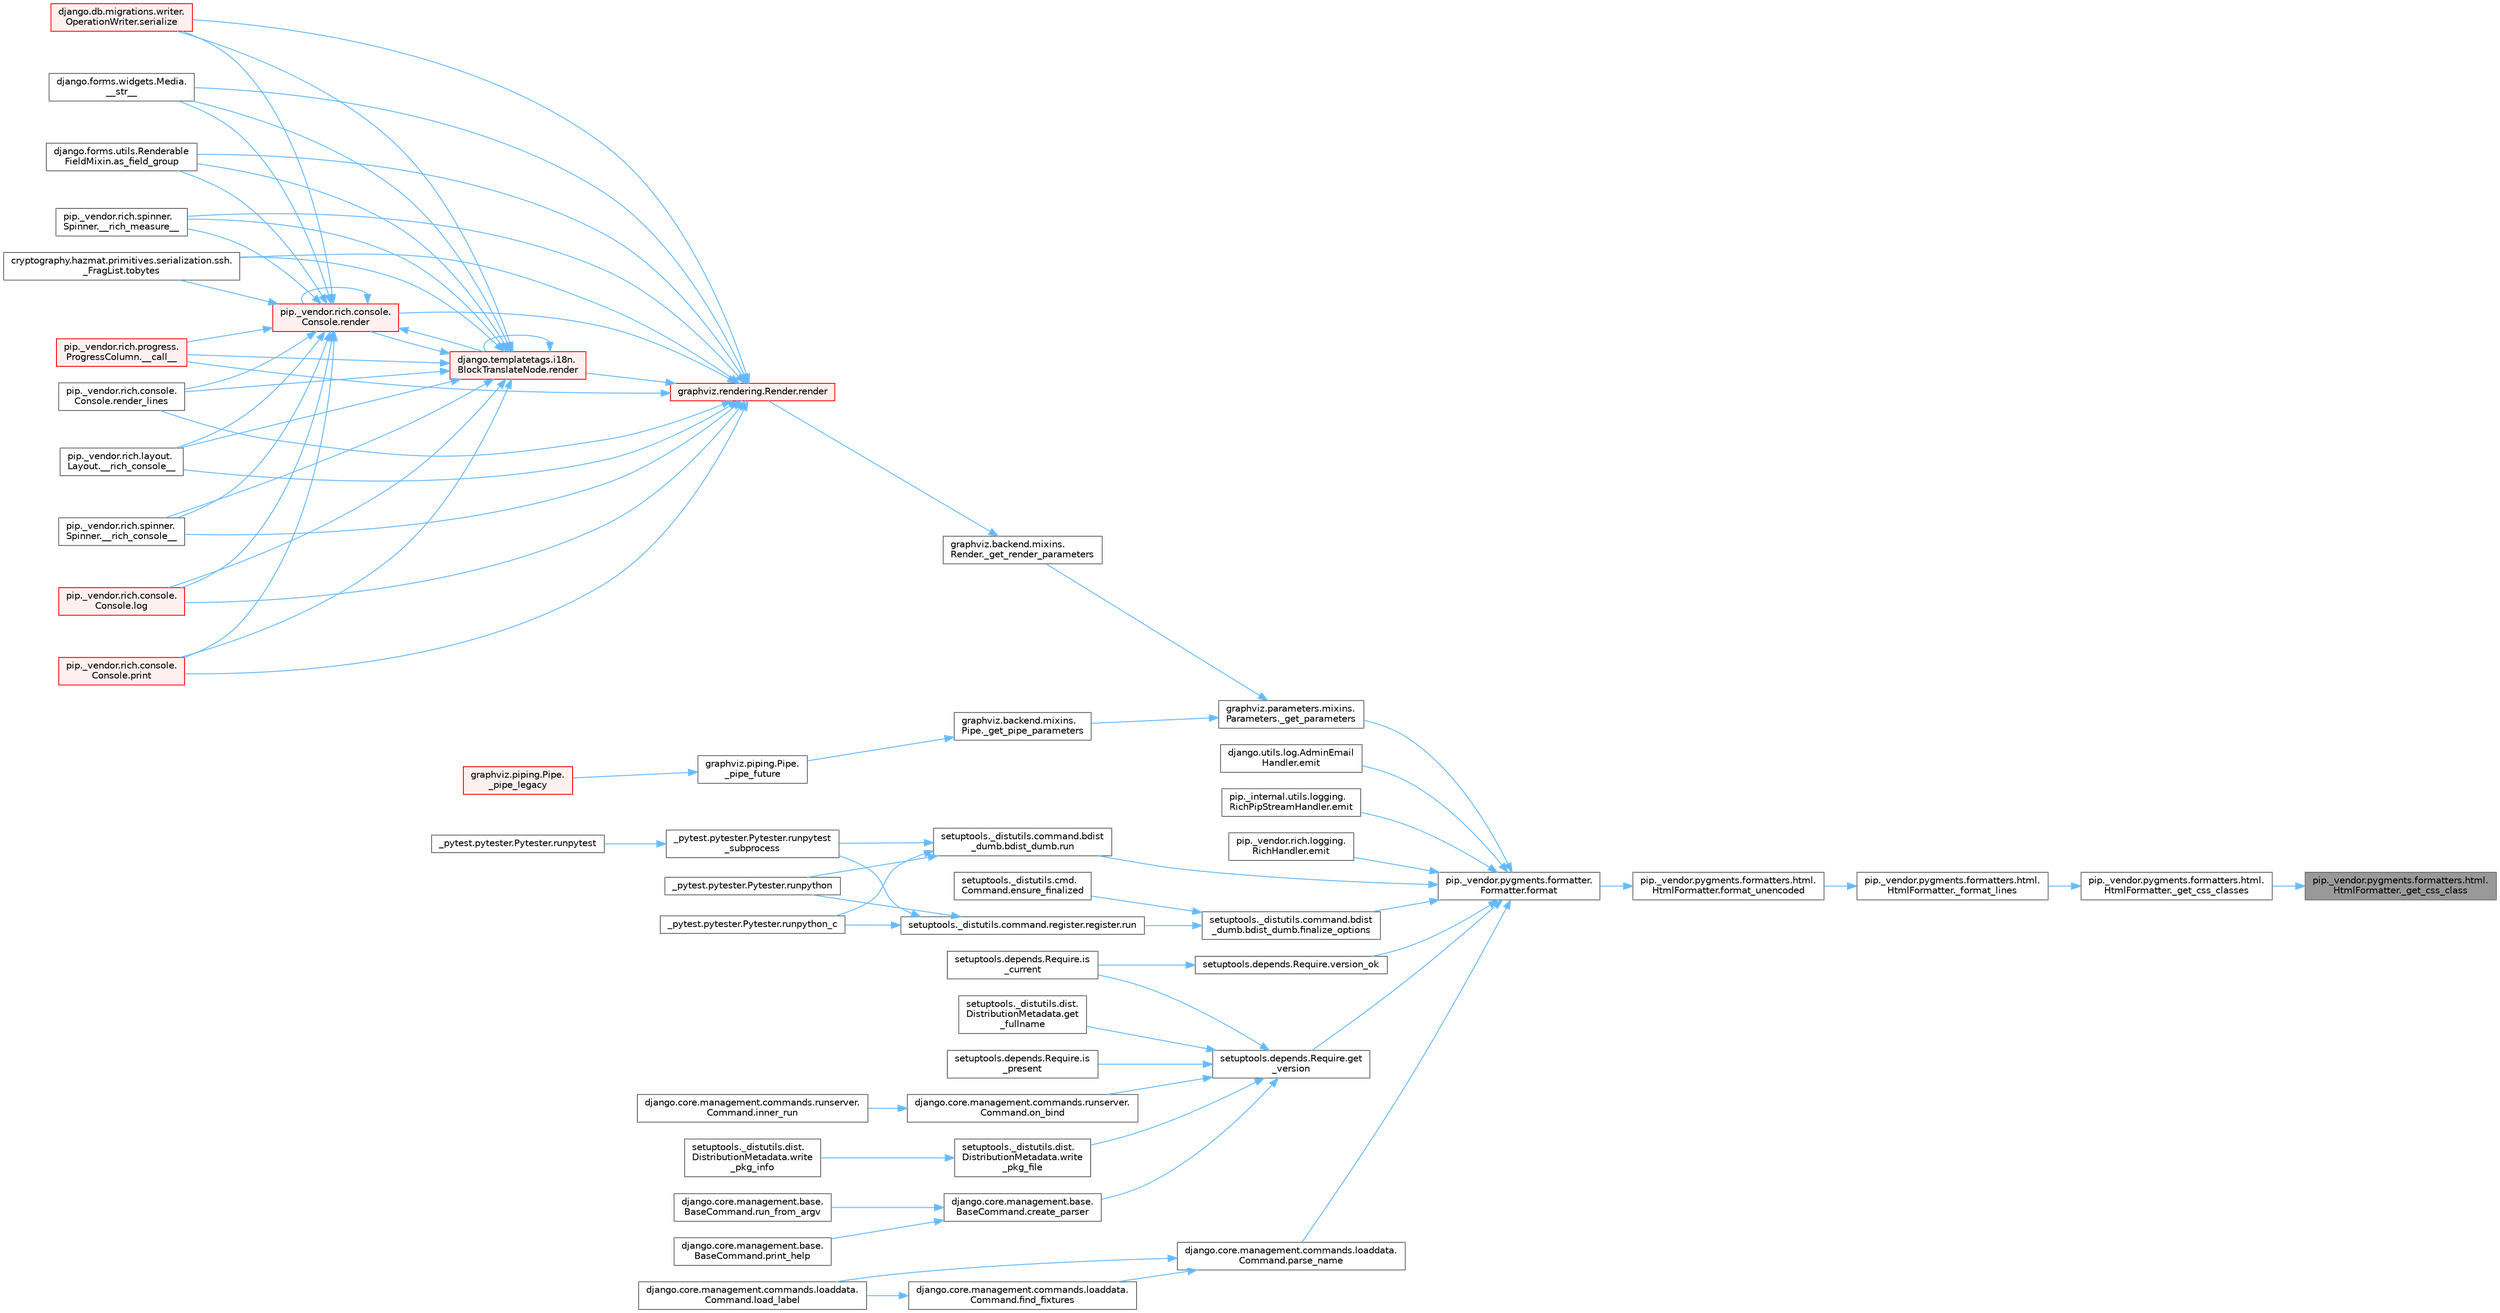 digraph "pip._vendor.pygments.formatters.html.HtmlFormatter._get_css_class"
{
 // LATEX_PDF_SIZE
  bgcolor="transparent";
  edge [fontname=Helvetica,fontsize=10,labelfontname=Helvetica,labelfontsize=10];
  node [fontname=Helvetica,fontsize=10,shape=box,height=0.2,width=0.4];
  rankdir="RL";
  Node1 [id="Node000001",label="pip._vendor.pygments.formatters.html.\lHtmlFormatter._get_css_class",height=0.2,width=0.4,color="gray40", fillcolor="grey60", style="filled", fontcolor="black",tooltip=" "];
  Node1 -> Node2 [id="edge1_Node000001_Node000002",dir="back",color="steelblue1",style="solid",tooltip=" "];
  Node2 [id="Node000002",label="pip._vendor.pygments.formatters.html.\lHtmlFormatter._get_css_classes",height=0.2,width=0.4,color="grey40", fillcolor="white", style="filled",URL="$classpip_1_1__vendor_1_1pygments_1_1formatters_1_1html_1_1_html_formatter.html#ae5f967ce90203b61709cb2afac29d523",tooltip=" "];
  Node2 -> Node3 [id="edge2_Node000002_Node000003",dir="back",color="steelblue1",style="solid",tooltip=" "];
  Node3 [id="Node000003",label="pip._vendor.pygments.formatters.html.\lHtmlFormatter._format_lines",height=0.2,width=0.4,color="grey40", fillcolor="white", style="filled",URL="$classpip_1_1__vendor_1_1pygments_1_1formatters_1_1html_1_1_html_formatter.html#a61fb8d7721f3c800343feb830db36829",tooltip=" "];
  Node3 -> Node4 [id="edge3_Node000003_Node000004",dir="back",color="steelblue1",style="solid",tooltip=" "];
  Node4 [id="Node000004",label="pip._vendor.pygments.formatters.html.\lHtmlFormatter.format_unencoded",height=0.2,width=0.4,color="grey40", fillcolor="white", style="filled",URL="$classpip_1_1__vendor_1_1pygments_1_1formatters_1_1html_1_1_html_formatter.html#a296a51115f9ec5f6663333a86e0df5b0",tooltip=" "];
  Node4 -> Node5 [id="edge4_Node000004_Node000005",dir="back",color="steelblue1",style="solid",tooltip=" "];
  Node5 [id="Node000005",label="pip._vendor.pygments.formatter.\lFormatter.format",height=0.2,width=0.4,color="grey40", fillcolor="white", style="filled",URL="$classpip_1_1__vendor_1_1pygments_1_1formatter_1_1_formatter.html#a11054ddaa650b704c79f1ea0500b1e1e",tooltip=" "];
  Node5 -> Node6 [id="edge5_Node000005_Node000006",dir="back",color="steelblue1",style="solid",tooltip=" "];
  Node6 [id="Node000006",label="graphviz.parameters.mixins.\lParameters._get_parameters",height=0.2,width=0.4,color="grey40", fillcolor="white", style="filled",URL="$classgraphviz_1_1parameters_1_1mixins_1_1_parameters.html#afbdb3248258e4e956d5a7a5f70e60b27",tooltip=" "];
  Node6 -> Node7 [id="edge6_Node000006_Node000007",dir="back",color="steelblue1",style="solid",tooltip=" "];
  Node7 [id="Node000007",label="graphviz.backend.mixins.\lPipe._get_pipe_parameters",height=0.2,width=0.4,color="grey40", fillcolor="white", style="filled",URL="$classgraphviz_1_1backend_1_1mixins_1_1_pipe.html#a71c9b0c3410eae1975141f6c7774a1a0",tooltip=" "];
  Node7 -> Node8 [id="edge7_Node000007_Node000008",dir="back",color="steelblue1",style="solid",tooltip=" "];
  Node8 [id="Node000008",label="graphviz.piping.Pipe.\l_pipe_future",height=0.2,width=0.4,color="grey40", fillcolor="white", style="filled",URL="$classgraphviz_1_1piping_1_1_pipe.html#af8e945601764f6c1340dc13ff7606aab",tooltip=" "];
  Node8 -> Node9 [id="edge8_Node000008_Node000009",dir="back",color="steelblue1",style="solid",tooltip=" "];
  Node9 [id="Node000009",label="graphviz.piping.Pipe.\l_pipe_legacy",height=0.2,width=0.4,color="red", fillcolor="#FFF0F0", style="filled",URL="$classgraphviz_1_1piping_1_1_pipe.html#a6632f0bdcb84b91daead31b26b79b528",tooltip=" "];
  Node6 -> Node14 [id="edge9_Node000006_Node000014",dir="back",color="steelblue1",style="solid",tooltip=" "];
  Node14 [id="Node000014",label="graphviz.backend.mixins.\lRender._get_render_parameters",height=0.2,width=0.4,color="grey40", fillcolor="white", style="filled",URL="$classgraphviz_1_1backend_1_1mixins_1_1_render.html#aedbcb99d10d2133f71d5f6671cbe257b",tooltip=" "];
  Node14 -> Node15 [id="edge10_Node000014_Node000015",dir="back",color="steelblue1",style="solid",tooltip=" "];
  Node15 [id="Node000015",label="graphviz.rendering.Render.render",height=0.2,width=0.4,color="red", fillcolor="#FFF0F0", style="filled",URL="$classgraphviz_1_1rendering_1_1_render.html#a0249d6538d64a6b59b1bed64d4636456",tooltip=" "];
  Node15 -> Node16 [id="edge11_Node000015_Node000016",dir="back",color="steelblue1",style="solid",tooltip=" "];
  Node16 [id="Node000016",label="pip._vendor.rich.progress.\lProgressColumn.__call__",height=0.2,width=0.4,color="red", fillcolor="#FFF0F0", style="filled",URL="$classpip_1_1__vendor_1_1rich_1_1progress_1_1_progress_column.html#ae0c399be74222f949edb0fa5324cf6ea",tooltip=" "];
  Node15 -> Node19 [id="edge12_Node000015_Node000019",dir="back",color="steelblue1",style="solid",tooltip=" "];
  Node19 [id="Node000019",label="pip._vendor.rich.layout.\lLayout.__rich_console__",height=0.2,width=0.4,color="grey40", fillcolor="white", style="filled",URL="$classpip_1_1__vendor_1_1rich_1_1layout_1_1_layout.html#ac39cb3d17d2b0324ee1b0dada41a3ebd",tooltip=" "];
  Node15 -> Node20 [id="edge13_Node000015_Node000020",dir="back",color="steelblue1",style="solid",tooltip=" "];
  Node20 [id="Node000020",label="pip._vendor.rich.spinner.\lSpinner.__rich_console__",height=0.2,width=0.4,color="grey40", fillcolor="white", style="filled",URL="$classpip_1_1__vendor_1_1rich_1_1spinner_1_1_spinner.html#a6883d8dced19ac48d4dfc74f776357fd",tooltip=" "];
  Node15 -> Node21 [id="edge14_Node000015_Node000021",dir="back",color="steelblue1",style="solid",tooltip=" "];
  Node21 [id="Node000021",label="pip._vendor.rich.spinner.\lSpinner.__rich_measure__",height=0.2,width=0.4,color="grey40", fillcolor="white", style="filled",URL="$classpip_1_1__vendor_1_1rich_1_1spinner_1_1_spinner.html#a89745682c823c44a31bae8e8d07869f5",tooltip=" "];
  Node15 -> Node22 [id="edge15_Node000015_Node000022",dir="back",color="steelblue1",style="solid",tooltip=" "];
  Node22 [id="Node000022",label="django.forms.widgets.Media.\l__str__",height=0.2,width=0.4,color="grey40", fillcolor="white", style="filled",URL="$classdjango_1_1forms_1_1widgets_1_1_media.html#ae1651710548a7d9f14f036d035012d21",tooltip=" "];
  Node15 -> Node23 [id="edge16_Node000015_Node000023",dir="back",color="steelblue1",style="solid",tooltip=" "];
  Node23 [id="Node000023",label="django.forms.utils.Renderable\lFieldMixin.as_field_group",height=0.2,width=0.4,color="grey40", fillcolor="white", style="filled",URL="$classdjango_1_1forms_1_1utils_1_1_renderable_field_mixin.html#a1e9a1b4f790ea694431554267fd5d74c",tooltip=" "];
  Node15 -> Node24 [id="edge17_Node000015_Node000024",dir="back",color="steelblue1",style="solid",tooltip=" "];
  Node24 [id="Node000024",label="pip._vendor.rich.console.\lConsole.log",height=0.2,width=0.4,color="red", fillcolor="#FFF0F0", style="filled",URL="$classpip_1_1__vendor_1_1rich_1_1console_1_1_console.html#af9c77e39f9413fc2b134c60cfa23b0f1",tooltip=" "];
  Node15 -> Node445 [id="edge18_Node000015_Node000445",dir="back",color="steelblue1",style="solid",tooltip=" "];
  Node445 [id="Node000445",label="pip._vendor.rich.console.\lConsole.print",height=0.2,width=0.4,color="red", fillcolor="#FFF0F0", style="filled",URL="$classpip_1_1__vendor_1_1rich_1_1console_1_1_console.html#af954370cdbb49236b597f2c11064549d",tooltip=" "];
  Node15 -> Node894 [id="edge19_Node000015_Node000894",dir="back",color="steelblue1",style="solid",tooltip=" "];
  Node894 [id="Node000894",label="django.templatetags.i18n.\lBlockTranslateNode.render",height=0.2,width=0.4,color="red", fillcolor="#FFF0F0", style="filled",URL="$classdjango_1_1templatetags_1_1i18n_1_1_block_translate_node.html#aaf05bebfd02c1c4b676387ada0357832",tooltip=" "];
  Node894 -> Node16 [id="edge20_Node000894_Node000016",dir="back",color="steelblue1",style="solid",tooltip=" "];
  Node894 -> Node19 [id="edge21_Node000894_Node000019",dir="back",color="steelblue1",style="solid",tooltip=" "];
  Node894 -> Node20 [id="edge22_Node000894_Node000020",dir="back",color="steelblue1",style="solid",tooltip=" "];
  Node894 -> Node21 [id="edge23_Node000894_Node000021",dir="back",color="steelblue1",style="solid",tooltip=" "];
  Node894 -> Node22 [id="edge24_Node000894_Node000022",dir="back",color="steelblue1",style="solid",tooltip=" "];
  Node894 -> Node23 [id="edge25_Node000894_Node000023",dir="back",color="steelblue1",style="solid",tooltip=" "];
  Node894 -> Node24 [id="edge26_Node000894_Node000024",dir="back",color="steelblue1",style="solid",tooltip=" "];
  Node894 -> Node445 [id="edge27_Node000894_Node000445",dir="back",color="steelblue1",style="solid",tooltip=" "];
  Node894 -> Node894 [id="edge28_Node000894_Node000894",dir="back",color="steelblue1",style="solid",tooltip=" "];
  Node894 -> Node895 [id="edge29_Node000894_Node000895",dir="back",color="steelblue1",style="solid",tooltip=" "];
  Node895 [id="Node000895",label="pip._vendor.rich.console.\lConsole.render",height=0.2,width=0.4,color="red", fillcolor="#FFF0F0", style="filled",URL="$classpip_1_1__vendor_1_1rich_1_1console_1_1_console.html#a9551b8254c573105adde80622393a938",tooltip=" "];
  Node895 -> Node16 [id="edge30_Node000895_Node000016",dir="back",color="steelblue1",style="solid",tooltip=" "];
  Node895 -> Node19 [id="edge31_Node000895_Node000019",dir="back",color="steelblue1",style="solid",tooltip=" "];
  Node895 -> Node20 [id="edge32_Node000895_Node000020",dir="back",color="steelblue1",style="solid",tooltip=" "];
  Node895 -> Node21 [id="edge33_Node000895_Node000021",dir="back",color="steelblue1",style="solid",tooltip=" "];
  Node895 -> Node22 [id="edge34_Node000895_Node000022",dir="back",color="steelblue1",style="solid",tooltip=" "];
  Node895 -> Node23 [id="edge35_Node000895_Node000023",dir="back",color="steelblue1",style="solid",tooltip=" "];
  Node895 -> Node24 [id="edge36_Node000895_Node000024",dir="back",color="steelblue1",style="solid",tooltip=" "];
  Node895 -> Node445 [id="edge37_Node000895_Node000445",dir="back",color="steelblue1",style="solid",tooltip=" "];
  Node895 -> Node894 [id="edge38_Node000895_Node000894",dir="back",color="steelblue1",style="solid",tooltip=" "];
  Node895 -> Node895 [id="edge39_Node000895_Node000895",dir="back",color="steelblue1",style="solid",tooltip=" "];
  Node895 -> Node896 [id="edge40_Node000895_Node000896",dir="back",color="steelblue1",style="solid",tooltip=" "];
  Node896 [id="Node000896",label="pip._vendor.rich.console.\lConsole.render_lines",height=0.2,width=0.4,color="grey40", fillcolor="white", style="filled",URL="$classpip_1_1__vendor_1_1rich_1_1console_1_1_console.html#a5818808a49db20c5bee6986425f96f14",tooltip=" "];
  Node895 -> Node897 [id="edge41_Node000895_Node000897",dir="back",color="steelblue1",style="solid",tooltip=" "];
  Node897 [id="Node000897",label="django.db.migrations.writer.\lOperationWriter.serialize",height=0.2,width=0.4,color="red", fillcolor="#FFF0F0", style="filled",URL="$classdjango_1_1db_1_1migrations_1_1writer_1_1_operation_writer.html#a866e8d13e1c54a35d74e9a6b0383b2f8",tooltip=" "];
  Node895 -> Node1256 [id="edge42_Node000895_Node001256",dir="back",color="steelblue1",style="solid",tooltip=" "];
  Node1256 [id="Node001256",label="cryptography.hazmat.primitives.serialization.ssh.\l_FragList.tobytes",height=0.2,width=0.4,color="grey40", fillcolor="white", style="filled",URL="$classcryptography_1_1hazmat_1_1primitives_1_1serialization_1_1ssh_1_1___frag_list.html#a195dd4e7c741624829a13af53fa3de38",tooltip=" "];
  Node894 -> Node896 [id="edge43_Node000894_Node000896",dir="back",color="steelblue1",style="solid",tooltip=" "];
  Node894 -> Node897 [id="edge44_Node000894_Node000897",dir="back",color="steelblue1",style="solid",tooltip=" "];
  Node894 -> Node1256 [id="edge45_Node000894_Node001256",dir="back",color="steelblue1",style="solid",tooltip=" "];
  Node15 -> Node895 [id="edge46_Node000015_Node000895",dir="back",color="steelblue1",style="solid",tooltip=" "];
  Node15 -> Node896 [id="edge47_Node000015_Node000896",dir="back",color="steelblue1",style="solid",tooltip=" "];
  Node15 -> Node897 [id="edge48_Node000015_Node000897",dir="back",color="steelblue1",style="solid",tooltip=" "];
  Node15 -> Node1256 [id="edge49_Node000015_Node001256",dir="back",color="steelblue1",style="solid",tooltip=" "];
  Node5 -> Node940 [id="edge50_Node000005_Node000940",dir="back",color="steelblue1",style="solid",tooltip=" "];
  Node940 [id="Node000940",label="django.utils.log.AdminEmail\lHandler.emit",height=0.2,width=0.4,color="grey40", fillcolor="white", style="filled",URL="$classdjango_1_1utils_1_1log_1_1_admin_email_handler.html#a11349fead71eaec84d4aff34a8deb666",tooltip=" "];
  Node5 -> Node941 [id="edge51_Node000005_Node000941",dir="back",color="steelblue1",style="solid",tooltip=" "];
  Node941 [id="Node000941",label="pip._internal.utils.logging.\lRichPipStreamHandler.emit",height=0.2,width=0.4,color="grey40", fillcolor="white", style="filled",URL="$classpip_1_1__internal_1_1utils_1_1logging_1_1_rich_pip_stream_handler.html#ad9f05ef5ca9f8e35a17f0786341ede5e",tooltip=" "];
  Node5 -> Node942 [id="edge52_Node000005_Node000942",dir="back",color="steelblue1",style="solid",tooltip=" "];
  Node942 [id="Node000942",label="pip._vendor.rich.logging.\lRichHandler.emit",height=0.2,width=0.4,color="grey40", fillcolor="white", style="filled",URL="$classpip_1_1__vendor_1_1rich_1_1logging_1_1_rich_handler.html#ab4cb212e118c85f22366e22bc4a7d0fc",tooltip=" "];
  Node5 -> Node943 [id="edge53_Node000005_Node000943",dir="back",color="steelblue1",style="solid",tooltip=" "];
  Node943 [id="Node000943",label="setuptools._distutils.command.bdist\l_dumb.bdist_dumb.finalize_options",height=0.2,width=0.4,color="grey40", fillcolor="white", style="filled",URL="$classsetuptools_1_1__distutils_1_1command_1_1bdist__dumb_1_1bdist__dumb.html#a5c59784dbb6b042d048b222bf21b617b",tooltip=" "];
  Node943 -> Node116 [id="edge54_Node000943_Node000116",dir="back",color="steelblue1",style="solid",tooltip=" "];
  Node116 [id="Node000116",label="setuptools._distutils.cmd.\lCommand.ensure_finalized",height=0.2,width=0.4,color="grey40", fillcolor="white", style="filled",URL="$classsetuptools_1_1__distutils_1_1cmd_1_1_command.html#a3d586ca13afbfed87a11872fd15515ab",tooltip=" "];
  Node943 -> Node117 [id="edge55_Node000943_Node000117",dir="back",color="steelblue1",style="solid",tooltip=" "];
  Node117 [id="Node000117",label="setuptools._distutils.command.register.register.run",height=0.2,width=0.4,color="grey40", fillcolor="white", style="filled",URL="$classsetuptools_1_1__distutils_1_1command_1_1register_1_1register.html#a2c04b126757f477c907033d7f3d0e169",tooltip=" "];
  Node117 -> Node118 [id="edge56_Node000117_Node000118",dir="back",color="steelblue1",style="solid",tooltip=" "];
  Node118 [id="Node000118",label="_pytest.pytester.Pytester.runpytest\l_subprocess",height=0.2,width=0.4,color="grey40", fillcolor="white", style="filled",URL="$class__pytest_1_1pytester_1_1_pytester.html#a59323c6d6a1469a1206f1c0b8fce99c9",tooltip=" "];
  Node118 -> Node119 [id="edge57_Node000118_Node000119",dir="back",color="steelblue1",style="solid",tooltip=" "];
  Node119 [id="Node000119",label="_pytest.pytester.Pytester.runpytest",height=0.2,width=0.4,color="grey40", fillcolor="white", style="filled",URL="$class__pytest_1_1pytester_1_1_pytester.html#a2765db48ffe1b8853581d711ff43a87b",tooltip=" "];
  Node117 -> Node120 [id="edge58_Node000117_Node000120",dir="back",color="steelblue1",style="solid",tooltip=" "];
  Node120 [id="Node000120",label="_pytest.pytester.Pytester.runpython",height=0.2,width=0.4,color="grey40", fillcolor="white", style="filled",URL="$class__pytest_1_1pytester_1_1_pytester.html#a4e0c539507f15fd333cf618faf9687ef",tooltip=" "];
  Node117 -> Node121 [id="edge59_Node000117_Node000121",dir="back",color="steelblue1",style="solid",tooltip=" "];
  Node121 [id="Node000121",label="_pytest.pytester.Pytester.runpython_c",height=0.2,width=0.4,color="grey40", fillcolor="white", style="filled",URL="$class__pytest_1_1pytester_1_1_pytester.html#aea789acfe206d9c40d9a6bf54a337f2a",tooltip=" "];
  Node5 -> Node944 [id="edge60_Node000005_Node000944",dir="back",color="steelblue1",style="solid",tooltip=" "];
  Node944 [id="Node000944",label="setuptools.depends.Require.get\l_version",height=0.2,width=0.4,color="grey40", fillcolor="white", style="filled",URL="$classsetuptools_1_1depends_1_1_require.html#a4046ad4155f80d85057e4ccd6a41dc00",tooltip=" "];
  Node944 -> Node945 [id="edge61_Node000944_Node000945",dir="back",color="steelblue1",style="solid",tooltip=" "];
  Node945 [id="Node000945",label="django.core.management.base.\lBaseCommand.create_parser",height=0.2,width=0.4,color="grey40", fillcolor="white", style="filled",URL="$classdjango_1_1core_1_1management_1_1base_1_1_base_command.html#ae878e488f18d67acf1037a7e2db5b478",tooltip=" "];
  Node945 -> Node946 [id="edge62_Node000945_Node000946",dir="back",color="steelblue1",style="solid",tooltip=" "];
  Node946 [id="Node000946",label="django.core.management.base.\lBaseCommand.print_help",height=0.2,width=0.4,color="grey40", fillcolor="white", style="filled",URL="$classdjango_1_1core_1_1management_1_1base_1_1_base_command.html#a9f81b6c52db3a2b0a123ca7bdd0ee819",tooltip=" "];
  Node945 -> Node350 [id="edge63_Node000945_Node000350",dir="back",color="steelblue1",style="solid",tooltip=" "];
  Node350 [id="Node000350",label="django.core.management.base.\lBaseCommand.run_from_argv",height=0.2,width=0.4,color="grey40", fillcolor="white", style="filled",URL="$classdjango_1_1core_1_1management_1_1base_1_1_base_command.html#a6c1cc5fc9ec35d268e45ebaadd2ac4a7",tooltip=" "];
  Node944 -> Node947 [id="edge64_Node000944_Node000947",dir="back",color="steelblue1",style="solid",tooltip=" "];
  Node947 [id="Node000947",label="setuptools._distutils.dist.\lDistributionMetadata.get\l_fullname",height=0.2,width=0.4,color="grey40", fillcolor="white", style="filled",URL="$classsetuptools_1_1__distutils_1_1dist_1_1_distribution_metadata.html#ab7420b68c460cd9eb85694a8be6ee524",tooltip=" "];
  Node944 -> Node948 [id="edge65_Node000944_Node000948",dir="back",color="steelblue1",style="solid",tooltip=" "];
  Node948 [id="Node000948",label="setuptools.depends.Require.is\l_current",height=0.2,width=0.4,color="grey40", fillcolor="white", style="filled",URL="$classsetuptools_1_1depends_1_1_require.html#a81f55cdf6880a438b636542f06b9485a",tooltip=" "];
  Node944 -> Node949 [id="edge66_Node000944_Node000949",dir="back",color="steelblue1",style="solid",tooltip=" "];
  Node949 [id="Node000949",label="setuptools.depends.Require.is\l_present",height=0.2,width=0.4,color="grey40", fillcolor="white", style="filled",URL="$classsetuptools_1_1depends_1_1_require.html#a3ab4975a6b46661ed70950dae37ed79c",tooltip=" "];
  Node944 -> Node950 [id="edge67_Node000944_Node000950",dir="back",color="steelblue1",style="solid",tooltip=" "];
  Node950 [id="Node000950",label="django.core.management.commands.runserver.\lCommand.on_bind",height=0.2,width=0.4,color="grey40", fillcolor="white", style="filled",URL="$classdjango_1_1core_1_1management_1_1commands_1_1runserver_1_1_command.html#a9be890479e656b71da83b03cd9adc584",tooltip=" "];
  Node950 -> Node951 [id="edge68_Node000950_Node000951",dir="back",color="steelblue1",style="solid",tooltip=" "];
  Node951 [id="Node000951",label="django.core.management.commands.runserver.\lCommand.inner_run",height=0.2,width=0.4,color="grey40", fillcolor="white", style="filled",URL="$classdjango_1_1core_1_1management_1_1commands_1_1runserver_1_1_command.html#acfb4f8a23c7de4b2d14ba1acbe99e76c",tooltip=" "];
  Node944 -> Node644 [id="edge69_Node000944_Node000644",dir="back",color="steelblue1",style="solid",tooltip=" "];
  Node644 [id="Node000644",label="setuptools._distutils.dist.\lDistributionMetadata.write\l_pkg_file",height=0.2,width=0.4,color="grey40", fillcolor="white", style="filled",URL="$classsetuptools_1_1__distutils_1_1dist_1_1_distribution_metadata.html#a2a55009e9d487a82234459fb242f4be0",tooltip=" "];
  Node644 -> Node645 [id="edge70_Node000644_Node000645",dir="back",color="steelblue1",style="solid",tooltip=" "];
  Node645 [id="Node000645",label="setuptools._distutils.dist.\lDistributionMetadata.write\l_pkg_info",height=0.2,width=0.4,color="grey40", fillcolor="white", style="filled",URL="$classsetuptools_1_1__distutils_1_1dist_1_1_distribution_metadata.html#a0f62394989fd40fc4215cb7e4250fcfb",tooltip=" "];
  Node5 -> Node952 [id="edge71_Node000005_Node000952",dir="back",color="steelblue1",style="solid",tooltip=" "];
  Node952 [id="Node000952",label="django.core.management.commands.loaddata.\lCommand.parse_name",height=0.2,width=0.4,color="grey40", fillcolor="white", style="filled",URL="$classdjango_1_1core_1_1management_1_1commands_1_1loaddata_1_1_command.html#aac6fd16700a70d972d7cafd0bcf5d5aa",tooltip=" "];
  Node952 -> Node953 [id="edge72_Node000952_Node000953",dir="back",color="steelblue1",style="solid",tooltip=" "];
  Node953 [id="Node000953",label="django.core.management.commands.loaddata.\lCommand.find_fixtures",height=0.2,width=0.4,color="grey40", fillcolor="white", style="filled",URL="$classdjango_1_1core_1_1management_1_1commands_1_1loaddata_1_1_command.html#ae13127621bcc44cf1fdc0029ed204022",tooltip=" "];
  Node953 -> Node954 [id="edge73_Node000953_Node000954",dir="back",color="steelblue1",style="solid",tooltip=" "];
  Node954 [id="Node000954",label="django.core.management.commands.loaddata.\lCommand.load_label",height=0.2,width=0.4,color="grey40", fillcolor="white", style="filled",URL="$classdjango_1_1core_1_1management_1_1commands_1_1loaddata_1_1_command.html#a94197296f84aacd90df47924a21709f7",tooltip=" "];
  Node952 -> Node954 [id="edge74_Node000952_Node000954",dir="back",color="steelblue1",style="solid",tooltip=" "];
  Node5 -> Node955 [id="edge75_Node000005_Node000955",dir="back",color="steelblue1",style="solid",tooltip=" "];
  Node955 [id="Node000955",label="setuptools._distutils.command.bdist\l_dumb.bdist_dumb.run",height=0.2,width=0.4,color="grey40", fillcolor="white", style="filled",URL="$classsetuptools_1_1__distutils_1_1command_1_1bdist__dumb_1_1bdist__dumb.html#a1ddf2b2f2332fed447e1f22a0cf6e129",tooltip=" "];
  Node955 -> Node118 [id="edge76_Node000955_Node000118",dir="back",color="steelblue1",style="solid",tooltip=" "];
  Node955 -> Node120 [id="edge77_Node000955_Node000120",dir="back",color="steelblue1",style="solid",tooltip=" "];
  Node955 -> Node121 [id="edge78_Node000955_Node000121",dir="back",color="steelblue1",style="solid",tooltip=" "];
  Node5 -> Node956 [id="edge79_Node000005_Node000956",dir="back",color="steelblue1",style="solid",tooltip=" "];
  Node956 [id="Node000956",label="setuptools.depends.Require.version_ok",height=0.2,width=0.4,color="grey40", fillcolor="white", style="filled",URL="$classsetuptools_1_1depends_1_1_require.html#ac295f5deb6934eda74031b692cdd1678",tooltip=" "];
  Node956 -> Node948 [id="edge80_Node000956_Node000948",dir="back",color="steelblue1",style="solid",tooltip=" "];
}
